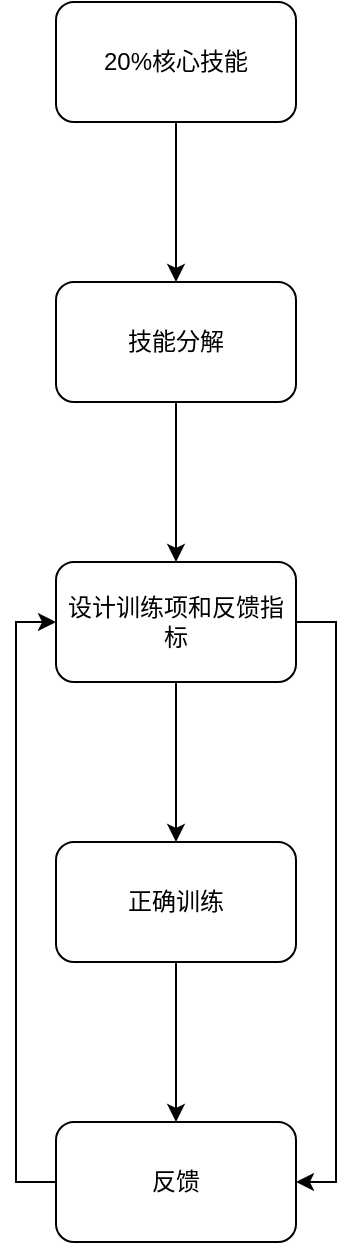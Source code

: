 <mxfile version="17.4.3" type="github">
  <diagram id="wBzqIfNyAyHXvbYqx4xG" name="第 1 页">
    <mxGraphModel dx="1002" dy="677" grid="1" gridSize="10" guides="1" tooltips="1" connect="1" arrows="1" fold="1" page="1" pageScale="1" pageWidth="827" pageHeight="1169" math="0" shadow="0">
      <root>
        <mxCell id="0" />
        <mxCell id="1" parent="0" />
        <mxCell id="YO0htNIuJSO2rmtyerx_-3" value="" style="edgeStyle=orthogonalEdgeStyle;rounded=0;orthogonalLoop=1;jettySize=auto;html=1;" edge="1" parent="1" source="YO0htNIuJSO2rmtyerx_-1" target="YO0htNIuJSO2rmtyerx_-2">
          <mxGeometry relative="1" as="geometry" />
        </mxCell>
        <mxCell id="YO0htNIuJSO2rmtyerx_-1" value="技能分解" style="rounded=1;whiteSpace=wrap;html=1;" vertex="1" parent="1">
          <mxGeometry x="160" y="240" width="120" height="60" as="geometry" />
        </mxCell>
        <mxCell id="YO0htNIuJSO2rmtyerx_-5" value="" style="edgeStyle=orthogonalEdgeStyle;rounded=0;orthogonalLoop=1;jettySize=auto;html=1;" edge="1" parent="1" source="YO0htNIuJSO2rmtyerx_-2" target="YO0htNIuJSO2rmtyerx_-4">
          <mxGeometry relative="1" as="geometry" />
        </mxCell>
        <mxCell id="YO0htNIuJSO2rmtyerx_-11" style="edgeStyle=orthogonalEdgeStyle;rounded=0;orthogonalLoop=1;jettySize=auto;html=1;entryX=1;entryY=0.5;entryDx=0;entryDy=0;" edge="1" parent="1" source="YO0htNIuJSO2rmtyerx_-2" target="YO0htNIuJSO2rmtyerx_-8">
          <mxGeometry relative="1" as="geometry">
            <Array as="points">
              <mxPoint x="300" y="410" />
              <mxPoint x="300" y="690" />
            </Array>
          </mxGeometry>
        </mxCell>
        <mxCell id="YO0htNIuJSO2rmtyerx_-2" value="设计训练项和反馈指标" style="whiteSpace=wrap;html=1;rounded=1;" vertex="1" parent="1">
          <mxGeometry x="160" y="380" width="120" height="60" as="geometry" />
        </mxCell>
        <mxCell id="YO0htNIuJSO2rmtyerx_-9" value="" style="edgeStyle=orthogonalEdgeStyle;rounded=0;orthogonalLoop=1;jettySize=auto;html=1;" edge="1" parent="1" source="YO0htNIuJSO2rmtyerx_-4" target="YO0htNIuJSO2rmtyerx_-8">
          <mxGeometry relative="1" as="geometry" />
        </mxCell>
        <mxCell id="YO0htNIuJSO2rmtyerx_-4" value="正确训练" style="whiteSpace=wrap;html=1;rounded=1;" vertex="1" parent="1">
          <mxGeometry x="160" y="520" width="120" height="60" as="geometry" />
        </mxCell>
        <mxCell id="YO0htNIuJSO2rmtyerx_-10" style="edgeStyle=orthogonalEdgeStyle;rounded=0;orthogonalLoop=1;jettySize=auto;html=1;entryX=0;entryY=0.5;entryDx=0;entryDy=0;" edge="1" parent="1" source="YO0htNIuJSO2rmtyerx_-8" target="YO0htNIuJSO2rmtyerx_-2">
          <mxGeometry relative="1" as="geometry">
            <Array as="points">
              <mxPoint x="140" y="690" />
              <mxPoint x="140" y="410" />
            </Array>
          </mxGeometry>
        </mxCell>
        <mxCell id="YO0htNIuJSO2rmtyerx_-8" value="反馈" style="whiteSpace=wrap;html=1;rounded=1;" vertex="1" parent="1">
          <mxGeometry x="160" y="660" width="120" height="60" as="geometry" />
        </mxCell>
        <mxCell id="YO0htNIuJSO2rmtyerx_-13" value="" style="edgeStyle=orthogonalEdgeStyle;rounded=0;orthogonalLoop=1;jettySize=auto;html=1;" edge="1" parent="1" source="YO0htNIuJSO2rmtyerx_-12" target="YO0htNIuJSO2rmtyerx_-1">
          <mxGeometry relative="1" as="geometry" />
        </mxCell>
        <mxCell id="YO0htNIuJSO2rmtyerx_-12" value="&lt;span&gt;20%核心技能&lt;/span&gt;" style="rounded=1;whiteSpace=wrap;html=1;" vertex="1" parent="1">
          <mxGeometry x="160" y="100" width="120" height="60" as="geometry" />
        </mxCell>
      </root>
    </mxGraphModel>
  </diagram>
</mxfile>

